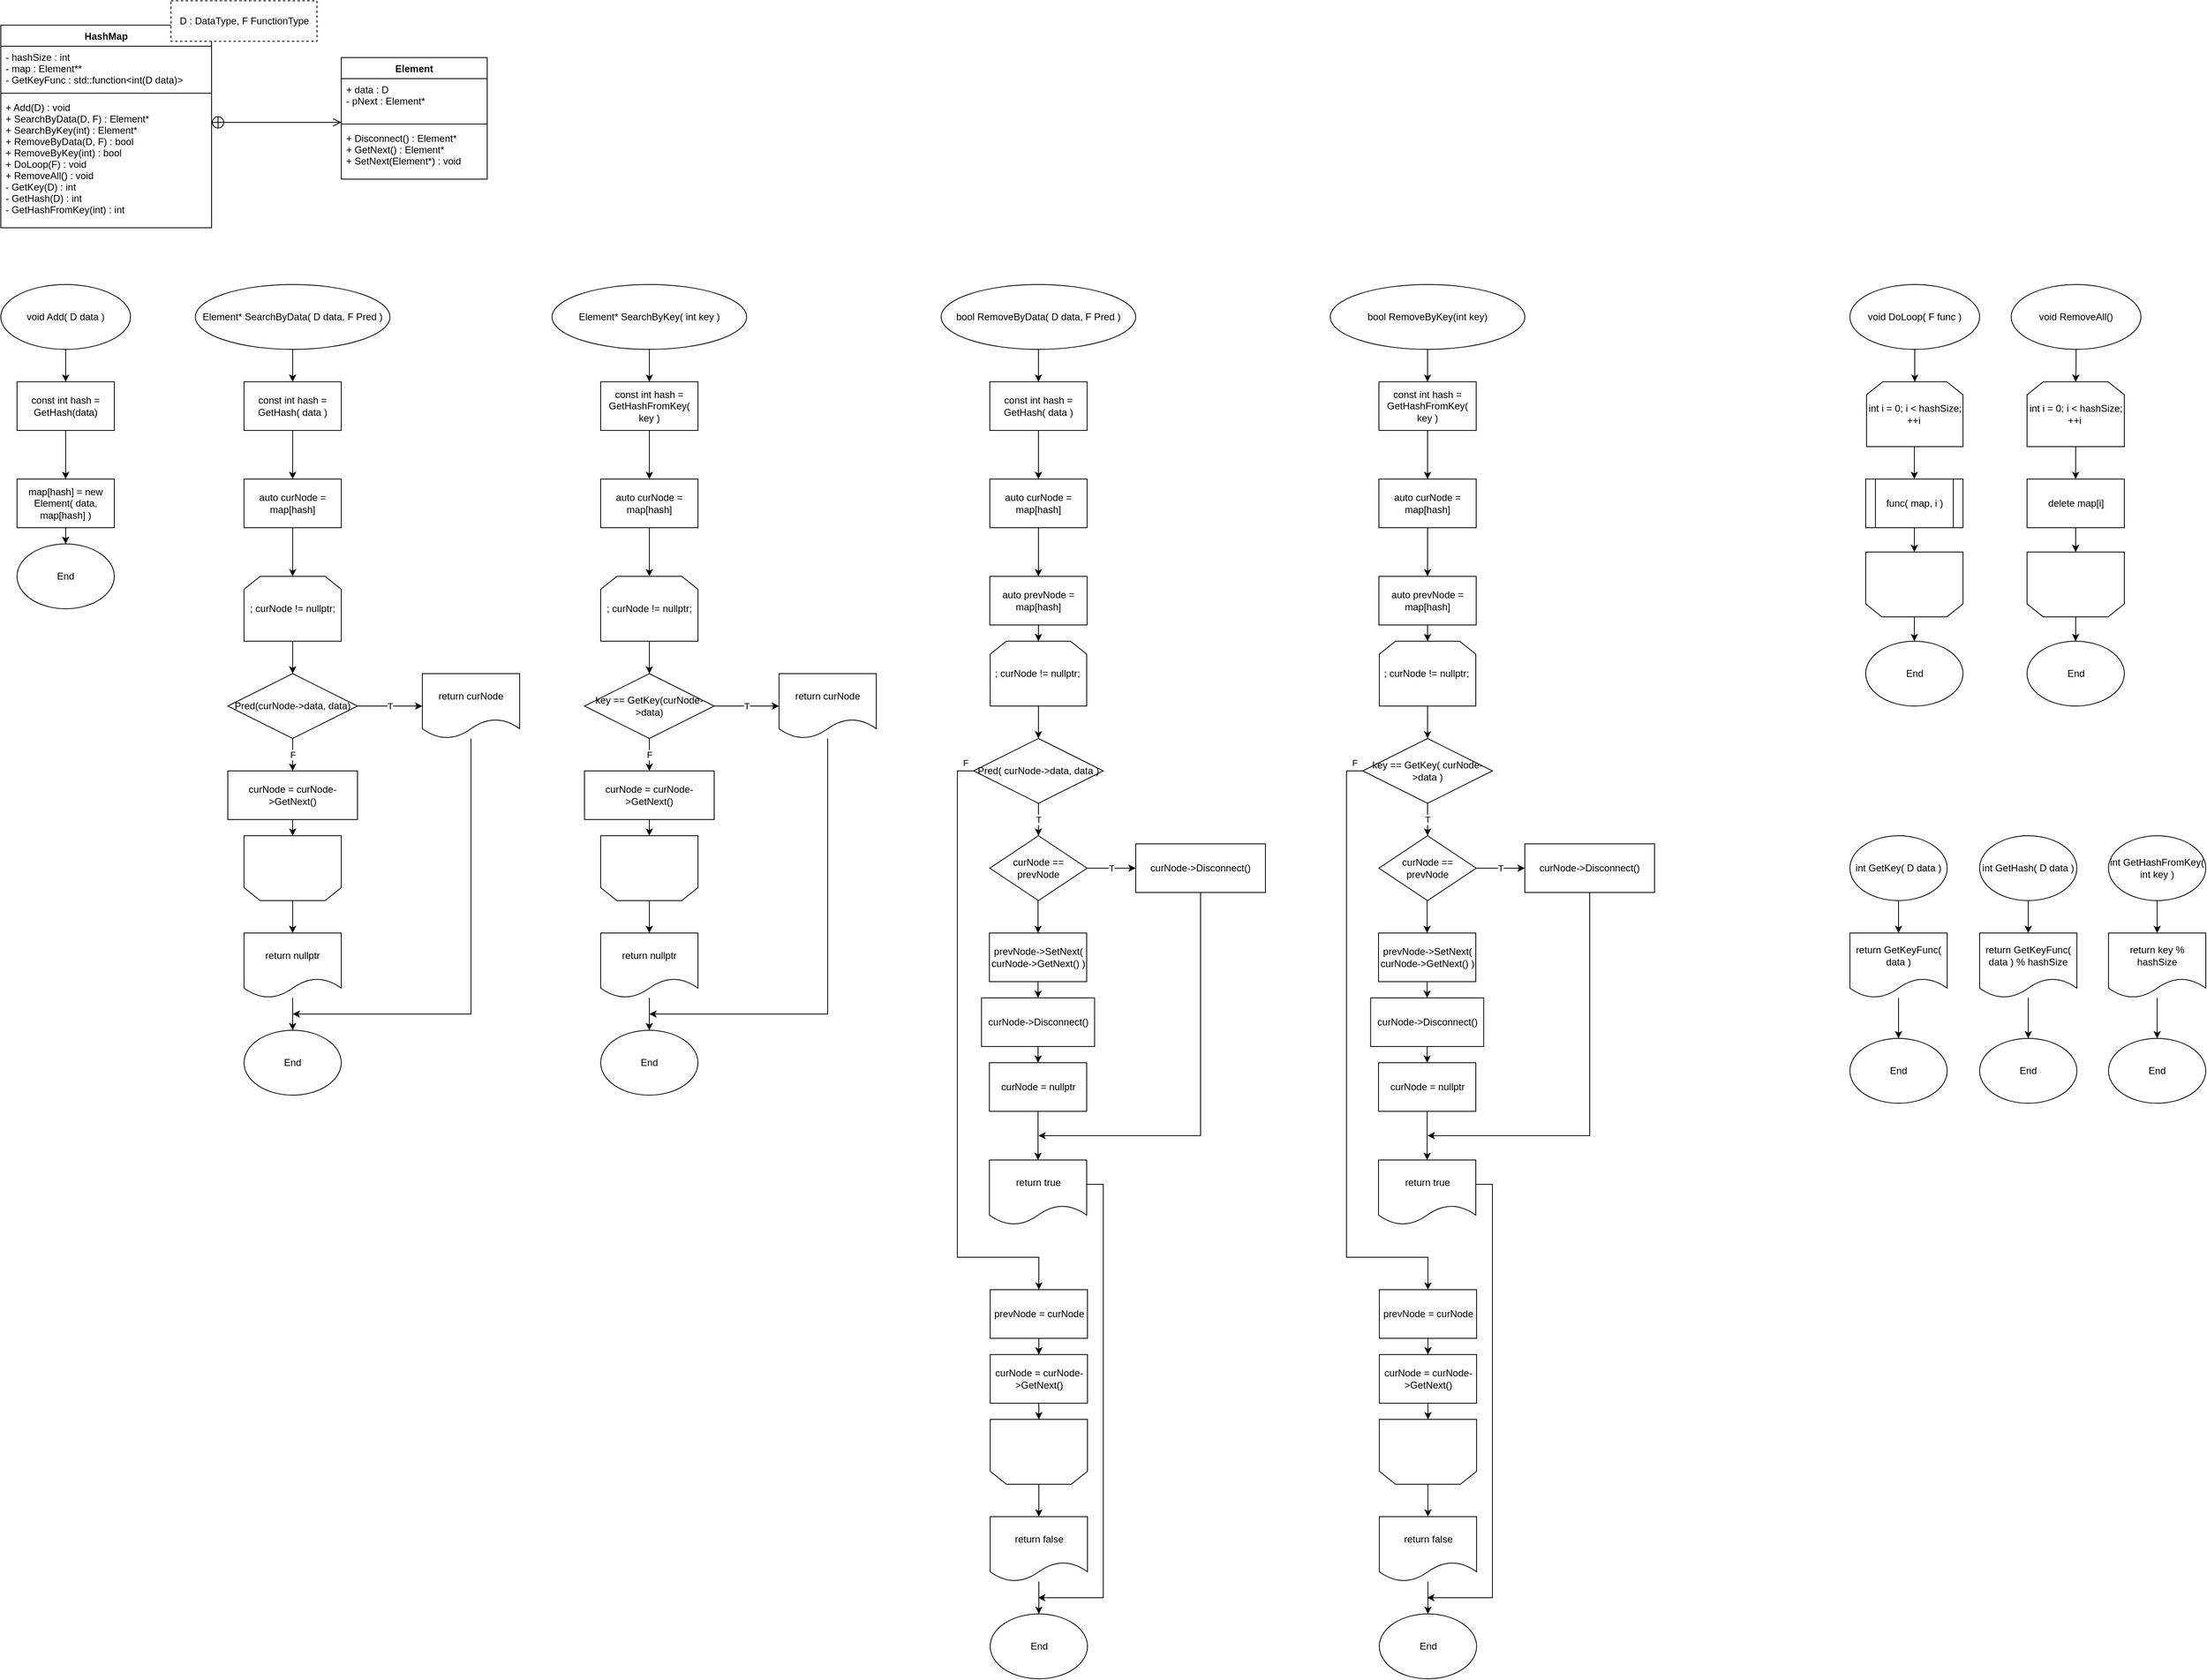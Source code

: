 <mxfile version="18.1.3" type="device"><diagram id="x7Z1UqTlb3pAiV99C8xj" name="페이지-1"><mxGraphModel dx="668" dy="742" grid="1" gridSize="10" guides="1" tooltips="1" connect="1" arrows="1" fold="1" page="1" pageScale="1" pageWidth="827" pageHeight="1169" math="0" shadow="0"><root><mxCell id="0"/><mxCell id="1" parent="0"/><mxCell id="t3v79nzodSzeBwSVhX9I-1" value="HashMap" style="swimlane;fontStyle=1;align=center;verticalAlign=top;childLayout=stackLayout;horizontal=1;startSize=26;horizontalStack=0;resizeParent=1;resizeParentMax=0;resizeLast=0;collapsible=1;marginBottom=0;" parent="1" vertex="1"><mxGeometry x="40" y="40" width="260" height="250" as="geometry"/></mxCell><mxCell id="t3v79nzodSzeBwSVhX9I-2" value="- hashSize : int&#10;- map : Element**&#10;- GetKeyFunc : std::function&lt;int(D data)&gt;" style="text;strokeColor=none;fillColor=none;align=left;verticalAlign=top;spacingLeft=4;spacingRight=4;overflow=hidden;rotatable=0;points=[[0,0.5],[1,0.5]];portConstraint=eastwest;" parent="t3v79nzodSzeBwSVhX9I-1" vertex="1"><mxGeometry y="26" width="260" height="54" as="geometry"/></mxCell><mxCell id="t3v79nzodSzeBwSVhX9I-3" value="" style="line;strokeWidth=1;fillColor=none;align=left;verticalAlign=middle;spacingTop=-1;spacingLeft=3;spacingRight=3;rotatable=0;labelPosition=right;points=[];portConstraint=eastwest;" parent="t3v79nzodSzeBwSVhX9I-1" vertex="1"><mxGeometry y="80" width="260" height="8" as="geometry"/></mxCell><mxCell id="t3v79nzodSzeBwSVhX9I-4" value="+ Add(D) : void&#10;+ SearchByData(D, F) : Element*&#10;+ SearchByKey(int) : Element*&#10;+ RemoveByData(D, F) : bool&#10;+ RemoveByKey(int) : bool&#10;+ DoLoop(F) : void&#10;+ RemoveAll() : void&#10;- GetKey(D) : int&#10;- GetHash(D) : int&#10;- GetHashFromKey(int) : int" style="text;strokeColor=none;fillColor=none;align=left;verticalAlign=top;spacingLeft=4;spacingRight=4;overflow=hidden;rotatable=0;points=[[0,0.5],[1,0.5]];portConstraint=eastwest;" parent="t3v79nzodSzeBwSVhX9I-1" vertex="1"><mxGeometry y="88" width="260" height="162" as="geometry"/></mxCell><mxCell id="t3v79nzodSzeBwSVhX9I-5" value="Element" style="swimlane;fontStyle=1;align=center;verticalAlign=top;childLayout=stackLayout;horizontal=1;startSize=26;horizontalStack=0;resizeParent=1;resizeParentMax=0;resizeLast=0;collapsible=1;marginBottom=0;" parent="1" vertex="1"><mxGeometry x="460" y="80" width="180" height="150" as="geometry"/></mxCell><mxCell id="t3v79nzodSzeBwSVhX9I-6" value="+ data : D&#10;- pNext : Element*" style="text;strokeColor=none;fillColor=none;align=left;verticalAlign=top;spacingLeft=4;spacingRight=4;overflow=hidden;rotatable=0;points=[[0,0.5],[1,0.5]];portConstraint=eastwest;" parent="t3v79nzodSzeBwSVhX9I-5" vertex="1"><mxGeometry y="26" width="180" height="52" as="geometry"/></mxCell><mxCell id="t3v79nzodSzeBwSVhX9I-7" value="" style="line;strokeWidth=1;fillColor=none;align=left;verticalAlign=middle;spacingTop=-1;spacingLeft=3;spacingRight=3;rotatable=0;labelPosition=right;points=[];portConstraint=eastwest;" parent="t3v79nzodSzeBwSVhX9I-5" vertex="1"><mxGeometry y="78" width="180" height="8" as="geometry"/></mxCell><mxCell id="t3v79nzodSzeBwSVhX9I-8" value="+ Disconnect() : Element*&#10;+ GetNext() : Element*&#10;+ SetNext(Element*) : void" style="text;strokeColor=none;fillColor=none;align=left;verticalAlign=top;spacingLeft=4;spacingRight=4;overflow=hidden;rotatable=0;points=[[0,0.5],[1,0.5]];portConstraint=eastwest;" parent="t3v79nzodSzeBwSVhX9I-5" vertex="1"><mxGeometry y="86" width="180" height="64" as="geometry"/></mxCell><mxCell id="t3v79nzodSzeBwSVhX9I-9" value="" style="endArrow=open;startArrow=circlePlus;endFill=0;startFill=0;endSize=8;html=1;rounded=0;" parent="1" edge="1"><mxGeometry width="160" relative="1" as="geometry"><mxPoint x="300" y="160" as="sourcePoint"/><mxPoint x="460" y="160" as="targetPoint"/></mxGeometry></mxCell><mxCell id="t3v79nzodSzeBwSVhX9I-10" value="D : DataType, F FunctionType" style="html=1;dashed=1;" parent="1" vertex="1"><mxGeometry x="250" y="10" width="180" height="50" as="geometry"/></mxCell><mxCell id="t3v79nzodSzeBwSVhX9I-14" value="" style="edgeStyle=orthogonalEdgeStyle;rounded=0;orthogonalLoop=1;jettySize=auto;html=1;" parent="1" source="t3v79nzodSzeBwSVhX9I-12" target="t3v79nzodSzeBwSVhX9I-13" edge="1"><mxGeometry relative="1" as="geometry"/></mxCell><mxCell id="t3v79nzodSzeBwSVhX9I-12" value="&lt;span style=&quot;&quot;&gt;&#9;&lt;/span&gt;void Add( D data )" style="ellipse;whiteSpace=wrap;html=1;" parent="1" vertex="1"><mxGeometry x="40" y="360" width="160" height="80" as="geometry"/></mxCell><mxCell id="t3v79nzodSzeBwSVhX9I-16" value="" style="edgeStyle=orthogonalEdgeStyle;rounded=0;orthogonalLoop=1;jettySize=auto;html=1;" parent="1" source="t3v79nzodSzeBwSVhX9I-13" target="t3v79nzodSzeBwSVhX9I-15" edge="1"><mxGeometry relative="1" as="geometry"/></mxCell><mxCell id="t3v79nzodSzeBwSVhX9I-13" value="const int hash = GetHash(data)" style="rounded=0;whiteSpace=wrap;html=1;" parent="1" vertex="1"><mxGeometry x="60" y="480" width="120" height="60" as="geometry"/></mxCell><mxCell id="t3v79nzodSzeBwSVhX9I-18" value="" style="edgeStyle=orthogonalEdgeStyle;rounded=0;orthogonalLoop=1;jettySize=auto;html=1;" parent="1" source="t3v79nzodSzeBwSVhX9I-15" target="t3v79nzodSzeBwSVhX9I-17" edge="1"><mxGeometry relative="1" as="geometry"/></mxCell><mxCell id="t3v79nzodSzeBwSVhX9I-15" value="map[hash] = new Element( data, map[hash] )" style="rounded=0;whiteSpace=wrap;html=1;" parent="1" vertex="1"><mxGeometry x="60" y="600" width="120" height="60" as="geometry"/></mxCell><mxCell id="t3v79nzodSzeBwSVhX9I-17" value="End" style="ellipse;whiteSpace=wrap;html=1;" parent="1" vertex="1"><mxGeometry x="60" y="680" width="120" height="80" as="geometry"/></mxCell><mxCell id="t3v79nzodSzeBwSVhX9I-21" value="" style="edgeStyle=orthogonalEdgeStyle;rounded=0;orthogonalLoop=1;jettySize=auto;html=1;" parent="1" source="t3v79nzodSzeBwSVhX9I-19" target="t3v79nzodSzeBwSVhX9I-20" edge="1"><mxGeometry relative="1" as="geometry"/></mxCell><mxCell id="t3v79nzodSzeBwSVhX9I-19" value="Element* SearchByData( D data, F Pred )" style="ellipse;whiteSpace=wrap;html=1;" parent="1" vertex="1"><mxGeometry x="280" y="360" width="240" height="80" as="geometry"/></mxCell><mxCell id="t3v79nzodSzeBwSVhX9I-23" value="" style="edgeStyle=orthogonalEdgeStyle;rounded=0;orthogonalLoop=1;jettySize=auto;html=1;" parent="1" source="t3v79nzodSzeBwSVhX9I-20" target="t3v79nzodSzeBwSVhX9I-22" edge="1"><mxGeometry relative="1" as="geometry"/></mxCell><mxCell id="t3v79nzodSzeBwSVhX9I-20" value="const int hash = GetHash( data )" style="rounded=0;whiteSpace=wrap;html=1;" parent="1" vertex="1"><mxGeometry x="340" y="480" width="120" height="60" as="geometry"/></mxCell><mxCell id="9AzXtguZUbarUXjaNcm6-4" value="" style="edgeStyle=orthogonalEdgeStyle;rounded=0;orthogonalLoop=1;jettySize=auto;html=1;" edge="1" parent="1" source="t3v79nzodSzeBwSVhX9I-22" target="9AzXtguZUbarUXjaNcm6-1"><mxGeometry relative="1" as="geometry"/></mxCell><mxCell id="t3v79nzodSzeBwSVhX9I-22" value="auto curNode = map[hash]" style="rounded=0;whiteSpace=wrap;html=1;" parent="1" vertex="1"><mxGeometry x="340" y="600" width="120" height="60" as="geometry"/></mxCell><mxCell id="9AzXtguZUbarUXjaNcm6-6" value="" style="edgeStyle=orthogonalEdgeStyle;rounded=0;orthogonalLoop=1;jettySize=auto;html=1;" edge="1" parent="1" source="9AzXtguZUbarUXjaNcm6-1" target="9AzXtguZUbarUXjaNcm6-5"><mxGeometry relative="1" as="geometry"/></mxCell><mxCell id="9AzXtguZUbarUXjaNcm6-1" value="; curNode != nullptr;" style="shape=loopLimit;whiteSpace=wrap;html=1;" vertex="1" parent="1"><mxGeometry x="340" y="720" width="120" height="80" as="geometry"/></mxCell><mxCell id="9AzXtguZUbarUXjaNcm6-15" value="" style="edgeStyle=orthogonalEdgeStyle;rounded=0;orthogonalLoop=1;jettySize=auto;html=1;" edge="1" parent="1" source="9AzXtguZUbarUXjaNcm6-3"><mxGeometry relative="1" as="geometry"><mxPoint x="400" y="1160" as="targetPoint"/></mxGeometry></mxCell><mxCell id="9AzXtguZUbarUXjaNcm6-3" value="" style="shape=loopLimit;whiteSpace=wrap;html=1;flipV=1;" vertex="1" parent="1"><mxGeometry x="340" y="1040" width="120" height="80" as="geometry"/></mxCell><mxCell id="9AzXtguZUbarUXjaNcm6-8" value="T" style="edgeStyle=orthogonalEdgeStyle;rounded=0;orthogonalLoop=1;jettySize=auto;html=1;" edge="1" parent="1" source="9AzXtguZUbarUXjaNcm6-5" target="9AzXtguZUbarUXjaNcm6-7"><mxGeometry relative="1" as="geometry"/></mxCell><mxCell id="9AzXtguZUbarUXjaNcm6-10" value="F" style="edgeStyle=orthogonalEdgeStyle;rounded=0;orthogonalLoop=1;jettySize=auto;html=1;" edge="1" parent="1" source="9AzXtguZUbarUXjaNcm6-5" target="9AzXtguZUbarUXjaNcm6-9"><mxGeometry relative="1" as="geometry"/></mxCell><mxCell id="9AzXtguZUbarUXjaNcm6-5" value="Pred(curNode-&amp;gt;data, data)" style="rhombus;whiteSpace=wrap;html=1;" vertex="1" parent="1"><mxGeometry x="320" y="840" width="160" height="80" as="geometry"/></mxCell><mxCell id="9AzXtguZUbarUXjaNcm6-20" style="edgeStyle=orthogonalEdgeStyle;rounded=0;orthogonalLoop=1;jettySize=auto;html=1;" edge="1" parent="1" source="9AzXtguZUbarUXjaNcm6-7"><mxGeometry relative="1" as="geometry"><mxPoint x="400" y="1260" as="targetPoint"/><Array as="points"><mxPoint x="620" y="1260"/></Array></mxGeometry></mxCell><mxCell id="9AzXtguZUbarUXjaNcm6-7" value="return curNode" style="shape=document;whiteSpace=wrap;html=1;boundedLbl=1;" vertex="1" parent="1"><mxGeometry x="560" y="840" width="120" height="80" as="geometry"/></mxCell><mxCell id="9AzXtguZUbarUXjaNcm6-13" value="" style="edgeStyle=orthogonalEdgeStyle;rounded=0;orthogonalLoop=1;jettySize=auto;html=1;" edge="1" parent="1" source="9AzXtguZUbarUXjaNcm6-9"><mxGeometry relative="1" as="geometry"><mxPoint x="400" y="1040" as="targetPoint"/></mxGeometry></mxCell><mxCell id="9AzXtguZUbarUXjaNcm6-9" value="curNode = curNode-&amp;gt;GetNext()" style="rounded=0;whiteSpace=wrap;html=1;" vertex="1" parent="1"><mxGeometry x="320" y="960" width="160" height="60" as="geometry"/></mxCell><mxCell id="9AzXtguZUbarUXjaNcm6-19" value="" style="edgeStyle=orthogonalEdgeStyle;rounded=0;orthogonalLoop=1;jettySize=auto;html=1;" edge="1" parent="1" source="9AzXtguZUbarUXjaNcm6-16" target="9AzXtguZUbarUXjaNcm6-18"><mxGeometry relative="1" as="geometry"/></mxCell><mxCell id="9AzXtguZUbarUXjaNcm6-16" value="return nullptr" style="shape=document;whiteSpace=wrap;html=1;boundedLbl=1;" vertex="1" parent="1"><mxGeometry x="340" y="1160" width="120" height="80" as="geometry"/></mxCell><mxCell id="9AzXtguZUbarUXjaNcm6-18" value="End" style="ellipse;whiteSpace=wrap;html=1;" vertex="1" parent="1"><mxGeometry x="340" y="1280" width="120" height="80" as="geometry"/></mxCell><mxCell id="9AzXtguZUbarUXjaNcm6-21" value="" style="edgeStyle=orthogonalEdgeStyle;rounded=0;orthogonalLoop=1;jettySize=auto;html=1;" edge="1" parent="1" source="9AzXtguZUbarUXjaNcm6-22" target="9AzXtguZUbarUXjaNcm6-24"><mxGeometry relative="1" as="geometry"/></mxCell><mxCell id="9AzXtguZUbarUXjaNcm6-22" value="Element* SearchByKey( int key )" style="ellipse;whiteSpace=wrap;html=1;" vertex="1" parent="1"><mxGeometry x="720" y="360" width="240" height="80" as="geometry"/></mxCell><mxCell id="9AzXtguZUbarUXjaNcm6-23" value="" style="edgeStyle=orthogonalEdgeStyle;rounded=0;orthogonalLoop=1;jettySize=auto;html=1;" edge="1" parent="1" source="9AzXtguZUbarUXjaNcm6-24" target="9AzXtguZUbarUXjaNcm6-26"><mxGeometry relative="1" as="geometry"/></mxCell><mxCell id="9AzXtguZUbarUXjaNcm6-24" value="const int hash = GetHashFromKey( key )" style="rounded=0;whiteSpace=wrap;html=1;" vertex="1" parent="1"><mxGeometry x="780" y="480" width="120" height="60" as="geometry"/></mxCell><mxCell id="9AzXtguZUbarUXjaNcm6-25" value="" style="edgeStyle=orthogonalEdgeStyle;rounded=0;orthogonalLoop=1;jettySize=auto;html=1;" edge="1" parent="1" source="9AzXtguZUbarUXjaNcm6-26" target="9AzXtguZUbarUXjaNcm6-28"><mxGeometry relative="1" as="geometry"/></mxCell><mxCell id="9AzXtguZUbarUXjaNcm6-26" value="auto curNode = map[hash]" style="rounded=0;whiteSpace=wrap;html=1;" vertex="1" parent="1"><mxGeometry x="780" y="600" width="120" height="60" as="geometry"/></mxCell><mxCell id="9AzXtguZUbarUXjaNcm6-27" value="" style="edgeStyle=orthogonalEdgeStyle;rounded=0;orthogonalLoop=1;jettySize=auto;html=1;" edge="1" parent="1" source="9AzXtguZUbarUXjaNcm6-28" target="9AzXtguZUbarUXjaNcm6-33"><mxGeometry relative="1" as="geometry"/></mxCell><mxCell id="9AzXtguZUbarUXjaNcm6-28" value="; curNode != nullptr;" style="shape=loopLimit;whiteSpace=wrap;html=1;" vertex="1" parent="1"><mxGeometry x="780" y="720" width="120" height="80" as="geometry"/></mxCell><mxCell id="9AzXtguZUbarUXjaNcm6-29" value="" style="edgeStyle=orthogonalEdgeStyle;rounded=0;orthogonalLoop=1;jettySize=auto;html=1;" edge="1" parent="1" source="9AzXtguZUbarUXjaNcm6-30"><mxGeometry relative="1" as="geometry"><mxPoint x="840" y="1160" as="targetPoint"/></mxGeometry></mxCell><mxCell id="9AzXtguZUbarUXjaNcm6-30" value="" style="shape=loopLimit;whiteSpace=wrap;html=1;flipV=1;" vertex="1" parent="1"><mxGeometry x="780" y="1040" width="120" height="80" as="geometry"/></mxCell><mxCell id="9AzXtguZUbarUXjaNcm6-31" value="T" style="edgeStyle=orthogonalEdgeStyle;rounded=0;orthogonalLoop=1;jettySize=auto;html=1;" edge="1" parent="1" source="9AzXtguZUbarUXjaNcm6-33" target="9AzXtguZUbarUXjaNcm6-35"><mxGeometry relative="1" as="geometry"/></mxCell><mxCell id="9AzXtguZUbarUXjaNcm6-32" value="F" style="edgeStyle=orthogonalEdgeStyle;rounded=0;orthogonalLoop=1;jettySize=auto;html=1;" edge="1" parent="1" source="9AzXtguZUbarUXjaNcm6-33" target="9AzXtguZUbarUXjaNcm6-37"><mxGeometry relative="1" as="geometry"/></mxCell><mxCell id="9AzXtguZUbarUXjaNcm6-33" value="key == GetKey(curNode-&amp;gt;data)" style="rhombus;whiteSpace=wrap;html=1;" vertex="1" parent="1"><mxGeometry x="760" y="840" width="160" height="80" as="geometry"/></mxCell><mxCell id="9AzXtguZUbarUXjaNcm6-34" style="edgeStyle=orthogonalEdgeStyle;rounded=0;orthogonalLoop=1;jettySize=auto;html=1;" edge="1" parent="1" source="9AzXtguZUbarUXjaNcm6-35"><mxGeometry relative="1" as="geometry"><mxPoint x="840" y="1260" as="targetPoint"/><Array as="points"><mxPoint x="1060" y="1260"/></Array></mxGeometry></mxCell><mxCell id="9AzXtguZUbarUXjaNcm6-35" value="return curNode" style="shape=document;whiteSpace=wrap;html=1;boundedLbl=1;" vertex="1" parent="1"><mxGeometry x="1000" y="840" width="120" height="80" as="geometry"/></mxCell><mxCell id="9AzXtguZUbarUXjaNcm6-36" value="" style="edgeStyle=orthogonalEdgeStyle;rounded=0;orthogonalLoop=1;jettySize=auto;html=1;" edge="1" parent="1" source="9AzXtguZUbarUXjaNcm6-37"><mxGeometry relative="1" as="geometry"><mxPoint x="840" y="1040" as="targetPoint"/></mxGeometry></mxCell><mxCell id="9AzXtguZUbarUXjaNcm6-37" value="curNode = curNode-&amp;gt;GetNext()" style="rounded=0;whiteSpace=wrap;html=1;" vertex="1" parent="1"><mxGeometry x="760" y="960" width="160" height="60" as="geometry"/></mxCell><mxCell id="9AzXtguZUbarUXjaNcm6-38" value="" style="edgeStyle=orthogonalEdgeStyle;rounded=0;orthogonalLoop=1;jettySize=auto;html=1;" edge="1" parent="1" source="9AzXtguZUbarUXjaNcm6-39" target="9AzXtguZUbarUXjaNcm6-40"><mxGeometry relative="1" as="geometry"/></mxCell><mxCell id="9AzXtguZUbarUXjaNcm6-39" value="return nullptr" style="shape=document;whiteSpace=wrap;html=1;boundedLbl=1;" vertex="1" parent="1"><mxGeometry x="780" y="1160" width="120" height="80" as="geometry"/></mxCell><mxCell id="9AzXtguZUbarUXjaNcm6-40" value="End" style="ellipse;whiteSpace=wrap;html=1;" vertex="1" parent="1"><mxGeometry x="780" y="1280" width="120" height="80" as="geometry"/></mxCell><mxCell id="9AzXtguZUbarUXjaNcm6-43" value="" style="edgeStyle=orthogonalEdgeStyle;rounded=0;orthogonalLoop=1;jettySize=auto;html=1;" edge="1" parent="1" source="9AzXtguZUbarUXjaNcm6-41" target="9AzXtguZUbarUXjaNcm6-42"><mxGeometry relative="1" as="geometry"/></mxCell><mxCell id="9AzXtguZUbarUXjaNcm6-41" value="bool RemoveByData( D data, F Pred )" style="ellipse;whiteSpace=wrap;html=1;" vertex="1" parent="1"><mxGeometry x="1200" y="360" width="240" height="80" as="geometry"/></mxCell><mxCell id="9AzXtguZUbarUXjaNcm6-45" value="" style="edgeStyle=orthogonalEdgeStyle;rounded=0;orthogonalLoop=1;jettySize=auto;html=1;" edge="1" parent="1" source="9AzXtguZUbarUXjaNcm6-42" target="9AzXtguZUbarUXjaNcm6-44"><mxGeometry relative="1" as="geometry"/></mxCell><mxCell id="9AzXtguZUbarUXjaNcm6-42" value="const int hash = GetHash( data )" style="rounded=0;whiteSpace=wrap;html=1;" vertex="1" parent="1"><mxGeometry x="1260" y="480" width="120" height="60" as="geometry"/></mxCell><mxCell id="9AzXtguZUbarUXjaNcm6-47" value="" style="edgeStyle=orthogonalEdgeStyle;rounded=0;orthogonalLoop=1;jettySize=auto;html=1;" edge="1" parent="1" source="9AzXtguZUbarUXjaNcm6-44" target="9AzXtguZUbarUXjaNcm6-46"><mxGeometry relative="1" as="geometry"/></mxCell><mxCell id="9AzXtguZUbarUXjaNcm6-44" value="auto curNode = map[hash]" style="rounded=0;whiteSpace=wrap;html=1;" vertex="1" parent="1"><mxGeometry x="1260" y="600" width="120" height="60" as="geometry"/></mxCell><mxCell id="9AzXtguZUbarUXjaNcm6-49" value="" style="edgeStyle=orthogonalEdgeStyle;rounded=0;orthogonalLoop=1;jettySize=auto;html=1;" edge="1" parent="1" source="9AzXtguZUbarUXjaNcm6-46" target="9AzXtguZUbarUXjaNcm6-48"><mxGeometry relative="1" as="geometry"/></mxCell><mxCell id="9AzXtguZUbarUXjaNcm6-46" value="auto prevNode = map[hash]" style="rounded=0;whiteSpace=wrap;html=1;" vertex="1" parent="1"><mxGeometry x="1260" y="720" width="120" height="60" as="geometry"/></mxCell><mxCell id="9AzXtguZUbarUXjaNcm6-51" value="" style="edgeStyle=orthogonalEdgeStyle;rounded=0;orthogonalLoop=1;jettySize=auto;html=1;" edge="1" parent="1" source="9AzXtguZUbarUXjaNcm6-48" target="9AzXtguZUbarUXjaNcm6-50"><mxGeometry relative="1" as="geometry"/></mxCell><mxCell id="9AzXtguZUbarUXjaNcm6-48" value="; curNode != nullptr;&amp;nbsp;" style="shape=loopLimit;whiteSpace=wrap;html=1;" vertex="1" parent="1"><mxGeometry x="1260.5" y="800" width="119" height="80" as="geometry"/></mxCell><mxCell id="9AzXtguZUbarUXjaNcm6-53" value="T" style="edgeStyle=orthogonalEdgeStyle;rounded=0;orthogonalLoop=1;jettySize=auto;html=1;" edge="1" parent="1" source="9AzXtguZUbarUXjaNcm6-50" target="9AzXtguZUbarUXjaNcm6-52"><mxGeometry relative="1" as="geometry"/></mxCell><mxCell id="9AzXtguZUbarUXjaNcm6-68" value="F" style="edgeStyle=orthogonalEdgeStyle;rounded=0;orthogonalLoop=1;jettySize=auto;html=1;entryX=0.5;entryY=0;entryDx=0;entryDy=0;exitX=0;exitY=0.5;exitDx=0;exitDy=0;" edge="1" parent="1" source="9AzXtguZUbarUXjaNcm6-50" target="9AzXtguZUbarUXjaNcm6-67"><mxGeometry x="-0.974" y="-10" relative="1" as="geometry"><Array as="points"><mxPoint x="1220" y="960"/><mxPoint x="1220" y="1560"/><mxPoint x="1321" y="1560"/></Array><mxPoint as="offset"/></mxGeometry></mxCell><mxCell id="9AzXtguZUbarUXjaNcm6-50" value="Pred( curNode-&amp;gt;data, data )" style="rhombus;whiteSpace=wrap;html=1;" vertex="1" parent="1"><mxGeometry x="1240" y="920" width="160" height="80" as="geometry"/></mxCell><mxCell id="9AzXtguZUbarUXjaNcm6-55" value="T" style="edgeStyle=orthogonalEdgeStyle;rounded=0;orthogonalLoop=1;jettySize=auto;html=1;" edge="1" parent="1" source="9AzXtguZUbarUXjaNcm6-52" target="9AzXtguZUbarUXjaNcm6-54"><mxGeometry relative="1" as="geometry"/></mxCell><mxCell id="9AzXtguZUbarUXjaNcm6-57" value="" style="edgeStyle=orthogonalEdgeStyle;rounded=0;orthogonalLoop=1;jettySize=auto;html=1;" edge="1" parent="1" source="9AzXtguZUbarUXjaNcm6-52"><mxGeometry relative="1" as="geometry"><mxPoint x="1319.486" y="1160" as="targetPoint"/></mxGeometry></mxCell><mxCell id="9AzXtguZUbarUXjaNcm6-52" value="curNode == prevNode" style="rhombus;whiteSpace=wrap;html=1;" vertex="1" parent="1"><mxGeometry x="1260" y="1040" width="120" height="80" as="geometry"/></mxCell><mxCell id="9AzXtguZUbarUXjaNcm6-66" style="edgeStyle=orthogonalEdgeStyle;rounded=0;orthogonalLoop=1;jettySize=auto;html=1;" edge="1" parent="1" source="9AzXtguZUbarUXjaNcm6-54"><mxGeometry relative="1" as="geometry"><mxPoint x="1320" y="1410" as="targetPoint"/><Array as="points"><mxPoint x="1520" y="1410"/></Array></mxGeometry></mxCell><mxCell id="9AzXtguZUbarUXjaNcm6-54" value="curNode-&amp;gt;Disconnect()" style="rounded=0;whiteSpace=wrap;html=1;" vertex="1" parent="1"><mxGeometry x="1440" y="1050" width="160" height="60" as="geometry"/></mxCell><mxCell id="9AzXtguZUbarUXjaNcm6-61" value="" style="edgeStyle=orthogonalEdgeStyle;rounded=0;orthogonalLoop=1;jettySize=auto;html=1;" edge="1" parent="1" source="9AzXtguZUbarUXjaNcm6-59" target="9AzXtguZUbarUXjaNcm6-60"><mxGeometry relative="1" as="geometry"/></mxCell><mxCell id="9AzXtguZUbarUXjaNcm6-59" value="prevNode-&amp;gt;SetNext( curNode-&amp;gt;GetNext() )" style="rounded=0;whiteSpace=wrap;html=1;" vertex="1" parent="1"><mxGeometry x="1259.5" y="1160" width="120" height="60" as="geometry"/></mxCell><mxCell id="9AzXtguZUbarUXjaNcm6-63" value="" style="edgeStyle=orthogonalEdgeStyle;rounded=0;orthogonalLoop=1;jettySize=auto;html=1;" edge="1" parent="1" source="9AzXtguZUbarUXjaNcm6-60" target="9AzXtguZUbarUXjaNcm6-62"><mxGeometry relative="1" as="geometry"/></mxCell><mxCell id="9AzXtguZUbarUXjaNcm6-60" value="curNode-&amp;gt;Disconnect()" style="rounded=0;whiteSpace=wrap;html=1;" vertex="1" parent="1"><mxGeometry x="1249.75" y="1240" width="139.5" height="60" as="geometry"/></mxCell><mxCell id="9AzXtguZUbarUXjaNcm6-65" value="" style="edgeStyle=orthogonalEdgeStyle;rounded=0;orthogonalLoop=1;jettySize=auto;html=1;" edge="1" parent="1" source="9AzXtguZUbarUXjaNcm6-62" target="9AzXtguZUbarUXjaNcm6-64"><mxGeometry relative="1" as="geometry"/></mxCell><mxCell id="9AzXtguZUbarUXjaNcm6-62" value="curNode = nullptr" style="rounded=0;whiteSpace=wrap;html=1;" vertex="1" parent="1"><mxGeometry x="1259.5" y="1320" width="120" height="60" as="geometry"/></mxCell><mxCell id="9AzXtguZUbarUXjaNcm6-77" style="edgeStyle=orthogonalEdgeStyle;rounded=0;orthogonalLoop=1;jettySize=auto;html=1;exitX=0.996;exitY=0.375;exitDx=0;exitDy=0;exitPerimeter=0;" edge="1" parent="1" source="9AzXtguZUbarUXjaNcm6-64"><mxGeometry relative="1" as="geometry"><mxPoint x="1319.5" y="1980" as="targetPoint"/><Array as="points"><mxPoint x="1400" y="1470"/><mxPoint x="1400" y="1980"/></Array></mxGeometry></mxCell><mxCell id="9AzXtguZUbarUXjaNcm6-64" value="return true" style="shape=document;whiteSpace=wrap;html=1;boundedLbl=1;" vertex="1" parent="1"><mxGeometry x="1259.5" y="1440" width="120" height="80" as="geometry"/></mxCell><mxCell id="9AzXtguZUbarUXjaNcm6-70" value="" style="edgeStyle=orthogonalEdgeStyle;rounded=0;orthogonalLoop=1;jettySize=auto;html=1;" edge="1" parent="1" source="9AzXtguZUbarUXjaNcm6-67" target="9AzXtguZUbarUXjaNcm6-69"><mxGeometry relative="1" as="geometry"/></mxCell><mxCell id="9AzXtguZUbarUXjaNcm6-67" value="prevNode = curNode" style="rounded=0;whiteSpace=wrap;html=1;" vertex="1" parent="1"><mxGeometry x="1260.5" y="1600" width="120" height="60" as="geometry"/></mxCell><mxCell id="9AzXtguZUbarUXjaNcm6-72" style="edgeStyle=orthogonalEdgeStyle;rounded=0;orthogonalLoop=1;jettySize=auto;html=1;entryX=0.5;entryY=0;entryDx=0;entryDy=0;" edge="1" parent="1" source="9AzXtguZUbarUXjaNcm6-69" target="9AzXtguZUbarUXjaNcm6-71"><mxGeometry relative="1" as="geometry"/></mxCell><mxCell id="9AzXtguZUbarUXjaNcm6-69" value="curNode = curNode-&amp;gt;GetNext()" style="rounded=0;whiteSpace=wrap;html=1;" vertex="1" parent="1"><mxGeometry x="1260.5" y="1680" width="120" height="60" as="geometry"/></mxCell><mxCell id="9AzXtguZUbarUXjaNcm6-74" style="edgeStyle=orthogonalEdgeStyle;rounded=0;orthogonalLoop=1;jettySize=auto;html=1;" edge="1" parent="1" source="9AzXtguZUbarUXjaNcm6-71" target="9AzXtguZUbarUXjaNcm6-73"><mxGeometry relative="1" as="geometry"/></mxCell><mxCell id="9AzXtguZUbarUXjaNcm6-71" value="" style="shape=loopLimit;whiteSpace=wrap;html=1;flipV=1;" vertex="1" parent="1"><mxGeometry x="1260.5" y="1760" width="120" height="80" as="geometry"/></mxCell><mxCell id="9AzXtguZUbarUXjaNcm6-76" value="" style="edgeStyle=orthogonalEdgeStyle;rounded=0;orthogonalLoop=1;jettySize=auto;html=1;" edge="1" parent="1" source="9AzXtguZUbarUXjaNcm6-73" target="9AzXtguZUbarUXjaNcm6-75"><mxGeometry relative="1" as="geometry"/></mxCell><mxCell id="9AzXtguZUbarUXjaNcm6-73" value="return false" style="shape=document;whiteSpace=wrap;html=1;boundedLbl=1;" vertex="1" parent="1"><mxGeometry x="1260.5" y="1880" width="120" height="80" as="geometry"/></mxCell><mxCell id="9AzXtguZUbarUXjaNcm6-75" value="End" style="ellipse;whiteSpace=wrap;html=1;" vertex="1" parent="1"><mxGeometry x="1260.5" y="2000" width="120" height="80" as="geometry"/></mxCell><mxCell id="9AzXtguZUbarUXjaNcm6-78" value="" style="edgeStyle=orthogonalEdgeStyle;rounded=0;orthogonalLoop=1;jettySize=auto;html=1;" edge="1" parent="1" source="9AzXtguZUbarUXjaNcm6-79" target="9AzXtguZUbarUXjaNcm6-81"><mxGeometry relative="1" as="geometry"/></mxCell><mxCell id="9AzXtguZUbarUXjaNcm6-79" value="bool RemoveByKey(int key)" style="ellipse;whiteSpace=wrap;html=1;" vertex="1" parent="1"><mxGeometry x="1680" y="360" width="240" height="80" as="geometry"/></mxCell><mxCell id="9AzXtguZUbarUXjaNcm6-80" value="" style="edgeStyle=orthogonalEdgeStyle;rounded=0;orthogonalLoop=1;jettySize=auto;html=1;" edge="1" parent="1" source="9AzXtguZUbarUXjaNcm6-81" target="9AzXtguZUbarUXjaNcm6-83"><mxGeometry relative="1" as="geometry"/></mxCell><mxCell id="9AzXtguZUbarUXjaNcm6-81" value="const int hash = GetHashFromKey( key )" style="rounded=0;whiteSpace=wrap;html=1;" vertex="1" parent="1"><mxGeometry x="1740" y="480" width="120" height="60" as="geometry"/></mxCell><mxCell id="9AzXtguZUbarUXjaNcm6-82" value="" style="edgeStyle=orthogonalEdgeStyle;rounded=0;orthogonalLoop=1;jettySize=auto;html=1;" edge="1" parent="1" source="9AzXtguZUbarUXjaNcm6-83" target="9AzXtguZUbarUXjaNcm6-85"><mxGeometry relative="1" as="geometry"/></mxCell><mxCell id="9AzXtguZUbarUXjaNcm6-83" value="auto curNode = map[hash]" style="rounded=0;whiteSpace=wrap;html=1;" vertex="1" parent="1"><mxGeometry x="1740" y="600" width="120" height="60" as="geometry"/></mxCell><mxCell id="9AzXtguZUbarUXjaNcm6-84" value="" style="edgeStyle=orthogonalEdgeStyle;rounded=0;orthogonalLoop=1;jettySize=auto;html=1;" edge="1" parent="1" source="9AzXtguZUbarUXjaNcm6-85" target="9AzXtguZUbarUXjaNcm6-87"><mxGeometry relative="1" as="geometry"/></mxCell><mxCell id="9AzXtguZUbarUXjaNcm6-85" value="auto prevNode = map[hash]" style="rounded=0;whiteSpace=wrap;html=1;" vertex="1" parent="1"><mxGeometry x="1740" y="720" width="120" height="60" as="geometry"/></mxCell><mxCell id="9AzXtguZUbarUXjaNcm6-86" value="" style="edgeStyle=orthogonalEdgeStyle;rounded=0;orthogonalLoop=1;jettySize=auto;html=1;" edge="1" parent="1" source="9AzXtguZUbarUXjaNcm6-87" target="9AzXtguZUbarUXjaNcm6-90"><mxGeometry relative="1" as="geometry"/></mxCell><mxCell id="9AzXtguZUbarUXjaNcm6-87" value="; curNode != nullptr;&amp;nbsp;" style="shape=loopLimit;whiteSpace=wrap;html=1;" vertex="1" parent="1"><mxGeometry x="1740.5" y="800" width="119" height="80" as="geometry"/></mxCell><mxCell id="9AzXtguZUbarUXjaNcm6-88" value="T" style="edgeStyle=orthogonalEdgeStyle;rounded=0;orthogonalLoop=1;jettySize=auto;html=1;" edge="1" parent="1" source="9AzXtguZUbarUXjaNcm6-90" target="9AzXtguZUbarUXjaNcm6-93"><mxGeometry relative="1" as="geometry"/></mxCell><mxCell id="9AzXtguZUbarUXjaNcm6-89" value="F" style="edgeStyle=orthogonalEdgeStyle;rounded=0;orthogonalLoop=1;jettySize=auto;html=1;entryX=0.5;entryY=0;entryDx=0;entryDy=0;exitX=0;exitY=0.5;exitDx=0;exitDy=0;" edge="1" parent="1" source="9AzXtguZUbarUXjaNcm6-90" target="9AzXtguZUbarUXjaNcm6-105"><mxGeometry x="-0.974" y="-10" relative="1" as="geometry"><Array as="points"><mxPoint x="1700" y="960"/><mxPoint x="1700" y="1560"/><mxPoint x="1801" y="1560"/></Array><mxPoint as="offset"/></mxGeometry></mxCell><mxCell id="9AzXtguZUbarUXjaNcm6-90" value="key == GetKey( curNode-&amp;gt;data )" style="rhombus;whiteSpace=wrap;html=1;" vertex="1" parent="1"><mxGeometry x="1720" y="920" width="160" height="80" as="geometry"/></mxCell><mxCell id="9AzXtguZUbarUXjaNcm6-91" value="T" style="edgeStyle=orthogonalEdgeStyle;rounded=0;orthogonalLoop=1;jettySize=auto;html=1;" edge="1" parent="1" source="9AzXtguZUbarUXjaNcm6-93" target="9AzXtguZUbarUXjaNcm6-95"><mxGeometry relative="1" as="geometry"/></mxCell><mxCell id="9AzXtguZUbarUXjaNcm6-92" value="" style="edgeStyle=orthogonalEdgeStyle;rounded=0;orthogonalLoop=1;jettySize=auto;html=1;" edge="1" parent="1" source="9AzXtguZUbarUXjaNcm6-93"><mxGeometry relative="1" as="geometry"><mxPoint x="1799.486" y="1160" as="targetPoint"/></mxGeometry></mxCell><mxCell id="9AzXtguZUbarUXjaNcm6-93" value="curNode == prevNode" style="rhombus;whiteSpace=wrap;html=1;" vertex="1" parent="1"><mxGeometry x="1740" y="1040" width="120" height="80" as="geometry"/></mxCell><mxCell id="9AzXtguZUbarUXjaNcm6-94" style="edgeStyle=orthogonalEdgeStyle;rounded=0;orthogonalLoop=1;jettySize=auto;html=1;" edge="1" parent="1" source="9AzXtguZUbarUXjaNcm6-95"><mxGeometry relative="1" as="geometry"><mxPoint x="1800" y="1410" as="targetPoint"/><Array as="points"><mxPoint x="2000" y="1410"/></Array></mxGeometry></mxCell><mxCell id="9AzXtguZUbarUXjaNcm6-95" value="curNode-&amp;gt;Disconnect()" style="rounded=0;whiteSpace=wrap;html=1;" vertex="1" parent="1"><mxGeometry x="1920" y="1050" width="160" height="60" as="geometry"/></mxCell><mxCell id="9AzXtguZUbarUXjaNcm6-96" value="" style="edgeStyle=orthogonalEdgeStyle;rounded=0;orthogonalLoop=1;jettySize=auto;html=1;" edge="1" parent="1" source="9AzXtguZUbarUXjaNcm6-97" target="9AzXtguZUbarUXjaNcm6-99"><mxGeometry relative="1" as="geometry"/></mxCell><mxCell id="9AzXtguZUbarUXjaNcm6-97" value="prevNode-&amp;gt;SetNext( curNode-&amp;gt;GetNext() )" style="rounded=0;whiteSpace=wrap;html=1;" vertex="1" parent="1"><mxGeometry x="1739.5" y="1160" width="120" height="60" as="geometry"/></mxCell><mxCell id="9AzXtguZUbarUXjaNcm6-98" value="" style="edgeStyle=orthogonalEdgeStyle;rounded=0;orthogonalLoop=1;jettySize=auto;html=1;" edge="1" parent="1" source="9AzXtguZUbarUXjaNcm6-99" target="9AzXtguZUbarUXjaNcm6-101"><mxGeometry relative="1" as="geometry"/></mxCell><mxCell id="9AzXtguZUbarUXjaNcm6-99" value="curNode-&amp;gt;Disconnect()" style="rounded=0;whiteSpace=wrap;html=1;" vertex="1" parent="1"><mxGeometry x="1729.75" y="1240" width="139.5" height="60" as="geometry"/></mxCell><mxCell id="9AzXtguZUbarUXjaNcm6-100" value="" style="edgeStyle=orthogonalEdgeStyle;rounded=0;orthogonalLoop=1;jettySize=auto;html=1;" edge="1" parent="1" source="9AzXtguZUbarUXjaNcm6-101" target="9AzXtguZUbarUXjaNcm6-103"><mxGeometry relative="1" as="geometry"/></mxCell><mxCell id="9AzXtguZUbarUXjaNcm6-101" value="curNode = nullptr" style="rounded=0;whiteSpace=wrap;html=1;" vertex="1" parent="1"><mxGeometry x="1739.5" y="1320" width="120" height="60" as="geometry"/></mxCell><mxCell id="9AzXtguZUbarUXjaNcm6-102" style="edgeStyle=orthogonalEdgeStyle;rounded=0;orthogonalLoop=1;jettySize=auto;html=1;exitX=0.996;exitY=0.375;exitDx=0;exitDy=0;exitPerimeter=0;" edge="1" parent="1" source="9AzXtguZUbarUXjaNcm6-103"><mxGeometry relative="1" as="geometry"><mxPoint x="1799.5" y="1980" as="targetPoint"/><Array as="points"><mxPoint x="1880" y="1470"/><mxPoint x="1880" y="1980"/></Array></mxGeometry></mxCell><mxCell id="9AzXtguZUbarUXjaNcm6-103" value="return true" style="shape=document;whiteSpace=wrap;html=1;boundedLbl=1;" vertex="1" parent="1"><mxGeometry x="1739.5" y="1440" width="120" height="80" as="geometry"/></mxCell><mxCell id="9AzXtguZUbarUXjaNcm6-104" value="" style="edgeStyle=orthogonalEdgeStyle;rounded=0;orthogonalLoop=1;jettySize=auto;html=1;" edge="1" parent="1" source="9AzXtguZUbarUXjaNcm6-105" target="9AzXtguZUbarUXjaNcm6-107"><mxGeometry relative="1" as="geometry"/></mxCell><mxCell id="9AzXtguZUbarUXjaNcm6-105" value="prevNode = curNode" style="rounded=0;whiteSpace=wrap;html=1;" vertex="1" parent="1"><mxGeometry x="1740.5" y="1600" width="120" height="60" as="geometry"/></mxCell><mxCell id="9AzXtguZUbarUXjaNcm6-106" style="edgeStyle=orthogonalEdgeStyle;rounded=0;orthogonalLoop=1;jettySize=auto;html=1;entryX=0.5;entryY=0;entryDx=0;entryDy=0;" edge="1" parent="1" source="9AzXtguZUbarUXjaNcm6-107" target="9AzXtguZUbarUXjaNcm6-109"><mxGeometry relative="1" as="geometry"/></mxCell><mxCell id="9AzXtguZUbarUXjaNcm6-107" value="curNode = curNode-&amp;gt;GetNext()" style="rounded=0;whiteSpace=wrap;html=1;" vertex="1" parent="1"><mxGeometry x="1740.5" y="1680" width="120" height="60" as="geometry"/></mxCell><mxCell id="9AzXtguZUbarUXjaNcm6-108" style="edgeStyle=orthogonalEdgeStyle;rounded=0;orthogonalLoop=1;jettySize=auto;html=1;" edge="1" parent="1" source="9AzXtguZUbarUXjaNcm6-109" target="9AzXtguZUbarUXjaNcm6-111"><mxGeometry relative="1" as="geometry"/></mxCell><mxCell id="9AzXtguZUbarUXjaNcm6-109" value="" style="shape=loopLimit;whiteSpace=wrap;html=1;flipV=1;" vertex="1" parent="1"><mxGeometry x="1740.5" y="1760" width="120" height="80" as="geometry"/></mxCell><mxCell id="9AzXtguZUbarUXjaNcm6-110" value="" style="edgeStyle=orthogonalEdgeStyle;rounded=0;orthogonalLoop=1;jettySize=auto;html=1;" edge="1" parent="1" source="9AzXtguZUbarUXjaNcm6-111" target="9AzXtguZUbarUXjaNcm6-112"><mxGeometry relative="1" as="geometry"/></mxCell><mxCell id="9AzXtguZUbarUXjaNcm6-111" value="return false" style="shape=document;whiteSpace=wrap;html=1;boundedLbl=1;" vertex="1" parent="1"><mxGeometry x="1740.5" y="1880" width="120" height="80" as="geometry"/></mxCell><mxCell id="9AzXtguZUbarUXjaNcm6-112" value="End" style="ellipse;whiteSpace=wrap;html=1;" vertex="1" parent="1"><mxGeometry x="1740.5" y="2000" width="120" height="80" as="geometry"/></mxCell><mxCell id="9AzXtguZUbarUXjaNcm6-115" value="" style="edgeStyle=orthogonalEdgeStyle;rounded=0;orthogonalLoop=1;jettySize=auto;html=1;" edge="1" parent="1" source="9AzXtguZUbarUXjaNcm6-113" target="9AzXtguZUbarUXjaNcm6-114"><mxGeometry relative="1" as="geometry"/></mxCell><mxCell id="9AzXtguZUbarUXjaNcm6-113" value="void DoLoop( F func )" style="ellipse;whiteSpace=wrap;html=1;" vertex="1" parent="1"><mxGeometry x="2321" y="360" width="160" height="80" as="geometry"/></mxCell><mxCell id="9AzXtguZUbarUXjaNcm6-117" value="" style="edgeStyle=orthogonalEdgeStyle;rounded=0;orthogonalLoop=1;jettySize=auto;html=1;" edge="1" parent="1" source="9AzXtguZUbarUXjaNcm6-114"><mxGeometry relative="1" as="geometry"><mxPoint x="2400.485" y="600" as="targetPoint"/></mxGeometry></mxCell><mxCell id="9AzXtguZUbarUXjaNcm6-114" value="int i = 0; i &amp;lt; hashSize; ++i&amp;nbsp;" style="shape=loopLimit;whiteSpace=wrap;html=1;" vertex="1" parent="1"><mxGeometry x="2341.5" y="480" width="119" height="80" as="geometry"/></mxCell><mxCell id="9AzXtguZUbarUXjaNcm6-120" value="" style="edgeStyle=orthogonalEdgeStyle;rounded=0;orthogonalLoop=1;jettySize=auto;html=1;" edge="1" parent="1" source="9AzXtguZUbarUXjaNcm6-118" target="9AzXtguZUbarUXjaNcm6-119"><mxGeometry relative="1" as="geometry"/></mxCell><mxCell id="9AzXtguZUbarUXjaNcm6-118" value="func( map, i )" style="shape=process;whiteSpace=wrap;html=1;backgroundOutline=1;" vertex="1" parent="1"><mxGeometry x="2340.5" y="600" width="120" height="60" as="geometry"/></mxCell><mxCell id="9AzXtguZUbarUXjaNcm6-122" value="" style="edgeStyle=orthogonalEdgeStyle;rounded=0;orthogonalLoop=1;jettySize=auto;html=1;" edge="1" parent="1" source="9AzXtguZUbarUXjaNcm6-119" target="9AzXtguZUbarUXjaNcm6-121"><mxGeometry relative="1" as="geometry"/></mxCell><mxCell id="9AzXtguZUbarUXjaNcm6-119" value="" style="shape=loopLimit;whiteSpace=wrap;html=1;flipV=1;" vertex="1" parent="1"><mxGeometry x="2340.5" y="690" width="120" height="80" as="geometry"/></mxCell><mxCell id="9AzXtguZUbarUXjaNcm6-121" value="End" style="ellipse;whiteSpace=wrap;html=1;" vertex="1" parent="1"><mxGeometry x="2340.5" y="800" width="120" height="80" as="geometry"/></mxCell><mxCell id="9AzXtguZUbarUXjaNcm6-123" value="" style="edgeStyle=orthogonalEdgeStyle;rounded=0;orthogonalLoop=1;jettySize=auto;html=1;" edge="1" parent="1" source="9AzXtguZUbarUXjaNcm6-124" target="9AzXtguZUbarUXjaNcm6-126"><mxGeometry relative="1" as="geometry"/></mxCell><mxCell id="9AzXtguZUbarUXjaNcm6-124" value="void RemoveAll()" style="ellipse;whiteSpace=wrap;html=1;" vertex="1" parent="1"><mxGeometry x="2520" y="360" width="160" height="80" as="geometry"/></mxCell><mxCell id="9AzXtguZUbarUXjaNcm6-125" value="" style="edgeStyle=orthogonalEdgeStyle;rounded=0;orthogonalLoop=1;jettySize=auto;html=1;" edge="1" parent="1" source="9AzXtguZUbarUXjaNcm6-126"><mxGeometry relative="1" as="geometry"><mxPoint x="2599.485" y="600" as="targetPoint"/></mxGeometry></mxCell><mxCell id="9AzXtguZUbarUXjaNcm6-126" value="int i = 0; i &amp;lt; hashSize; ++i&amp;nbsp;" style="shape=loopLimit;whiteSpace=wrap;html=1;" vertex="1" parent="1"><mxGeometry x="2539.5" y="480" width="120" height="80" as="geometry"/></mxCell><mxCell id="9AzXtguZUbarUXjaNcm6-131" value="End" style="ellipse;whiteSpace=wrap;html=1;" vertex="1" parent="1"><mxGeometry x="2539.5" y="800" width="120" height="80" as="geometry"/></mxCell><mxCell id="9AzXtguZUbarUXjaNcm6-135" value="" style="edgeStyle=orthogonalEdgeStyle;rounded=0;orthogonalLoop=1;jettySize=auto;html=1;" edge="1" parent="1" source="9AzXtguZUbarUXjaNcm6-132" target="9AzXtguZUbarUXjaNcm6-133"><mxGeometry relative="1" as="geometry"/></mxCell><mxCell id="9AzXtguZUbarUXjaNcm6-132" value="delete map[i]" style="rounded=0;whiteSpace=wrap;html=1;" vertex="1" parent="1"><mxGeometry x="2539.5" y="600" width="120" height="60" as="geometry"/></mxCell><mxCell id="9AzXtguZUbarUXjaNcm6-136" value="" style="edgeStyle=orthogonalEdgeStyle;rounded=0;orthogonalLoop=1;jettySize=auto;html=1;" edge="1" parent="1" source="9AzXtguZUbarUXjaNcm6-133" target="9AzXtguZUbarUXjaNcm6-131"><mxGeometry relative="1" as="geometry"/></mxCell><mxCell id="9AzXtguZUbarUXjaNcm6-133" value="" style="shape=loopLimit;whiteSpace=wrap;html=1;flipV=1;" vertex="1" parent="1"><mxGeometry x="2539.5" y="690" width="120" height="80" as="geometry"/></mxCell><mxCell id="9AzXtguZUbarUXjaNcm6-140" value="" style="edgeStyle=orthogonalEdgeStyle;rounded=0;orthogonalLoop=1;jettySize=auto;html=1;" edge="1" parent="1" source="9AzXtguZUbarUXjaNcm6-137" target="9AzXtguZUbarUXjaNcm6-139"><mxGeometry relative="1" as="geometry"/></mxCell><mxCell id="9AzXtguZUbarUXjaNcm6-137" value="int GetKey( D data )" style="ellipse;whiteSpace=wrap;html=1;" vertex="1" parent="1"><mxGeometry x="2321" y="1040" width="120" height="80" as="geometry"/></mxCell><mxCell id="9AzXtguZUbarUXjaNcm6-138" value="End" style="ellipse;whiteSpace=wrap;html=1;" vertex="1" parent="1"><mxGeometry x="2321" y="1290" width="120" height="80" as="geometry"/></mxCell><mxCell id="9AzXtguZUbarUXjaNcm6-141" value="" style="edgeStyle=orthogonalEdgeStyle;rounded=0;orthogonalLoop=1;jettySize=auto;html=1;" edge="1" parent="1" source="9AzXtguZUbarUXjaNcm6-139" target="9AzXtguZUbarUXjaNcm6-138"><mxGeometry relative="1" as="geometry"/></mxCell><mxCell id="9AzXtguZUbarUXjaNcm6-139" value="return GetKeyFunc( data )" style="shape=document;whiteSpace=wrap;html=1;boundedLbl=1;" vertex="1" parent="1"><mxGeometry x="2321" y="1160" width="120" height="80" as="geometry"/></mxCell><mxCell id="9AzXtguZUbarUXjaNcm6-142" value="" style="edgeStyle=orthogonalEdgeStyle;rounded=0;orthogonalLoop=1;jettySize=auto;html=1;" edge="1" parent="1" source="9AzXtguZUbarUXjaNcm6-143" target="9AzXtguZUbarUXjaNcm6-146"><mxGeometry relative="1" as="geometry"/></mxCell><mxCell id="9AzXtguZUbarUXjaNcm6-143" value="int GetHash( D data )" style="ellipse;whiteSpace=wrap;html=1;" vertex="1" parent="1"><mxGeometry x="2481" y="1040" width="120" height="80" as="geometry"/></mxCell><mxCell id="9AzXtguZUbarUXjaNcm6-144" value="End" style="ellipse;whiteSpace=wrap;html=1;" vertex="1" parent="1"><mxGeometry x="2481" y="1290" width="120" height="80" as="geometry"/></mxCell><mxCell id="9AzXtguZUbarUXjaNcm6-145" value="" style="edgeStyle=orthogonalEdgeStyle;rounded=0;orthogonalLoop=1;jettySize=auto;html=1;" edge="1" parent="1" source="9AzXtguZUbarUXjaNcm6-146" target="9AzXtguZUbarUXjaNcm6-144"><mxGeometry relative="1" as="geometry"/></mxCell><mxCell id="9AzXtguZUbarUXjaNcm6-146" value="return GetKeyFunc( data ) % hashSize" style="shape=document;whiteSpace=wrap;html=1;boundedLbl=1;" vertex="1" parent="1"><mxGeometry x="2481" y="1160" width="120" height="80" as="geometry"/></mxCell><mxCell id="9AzXtguZUbarUXjaNcm6-147" value="" style="edgeStyle=orthogonalEdgeStyle;rounded=0;orthogonalLoop=1;jettySize=auto;html=1;" edge="1" parent="1" source="9AzXtguZUbarUXjaNcm6-148" target="9AzXtguZUbarUXjaNcm6-151"><mxGeometry relative="1" as="geometry"/></mxCell><mxCell id="9AzXtguZUbarUXjaNcm6-148" value="int GetHashFromKey( int key )" style="ellipse;whiteSpace=wrap;html=1;" vertex="1" parent="1"><mxGeometry x="2640" y="1040" width="120" height="80" as="geometry"/></mxCell><mxCell id="9AzXtguZUbarUXjaNcm6-149" value="End" style="ellipse;whiteSpace=wrap;html=1;" vertex="1" parent="1"><mxGeometry x="2640" y="1290" width="120" height="80" as="geometry"/></mxCell><mxCell id="9AzXtguZUbarUXjaNcm6-150" value="" style="edgeStyle=orthogonalEdgeStyle;rounded=0;orthogonalLoop=1;jettySize=auto;html=1;" edge="1" parent="1" source="9AzXtguZUbarUXjaNcm6-151" target="9AzXtguZUbarUXjaNcm6-149"><mxGeometry relative="1" as="geometry"/></mxCell><mxCell id="9AzXtguZUbarUXjaNcm6-151" value="return key % hashSize" style="shape=document;whiteSpace=wrap;html=1;boundedLbl=1;" vertex="1" parent="1"><mxGeometry x="2640" y="1160" width="120" height="80" as="geometry"/></mxCell></root></mxGraphModel></diagram></mxfile>